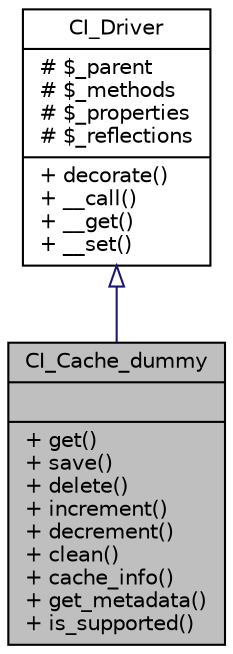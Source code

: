 digraph "CI_Cache_dummy"
{
 // LATEX_PDF_SIZE
  edge [fontname="Helvetica",fontsize="10",labelfontname="Helvetica",labelfontsize="10"];
  node [fontname="Helvetica",fontsize="10",shape=record];
  Node2 [label="{CI_Cache_dummy\n||+ get()\l+ save()\l+ delete()\l+ increment()\l+ decrement()\l+ clean()\l+ cache_info()\l+ get_metadata()\l+ is_supported()\l}",height=0.2,width=0.4,color="black", fillcolor="grey75", style="filled", fontcolor="black",tooltip=" "];
  Node3 -> Node2 [dir="back",color="midnightblue",fontsize="10",style="solid",arrowtail="onormal",fontname="Helvetica"];
  Node3 [label="{CI_Driver\n|# $_parent\l# $_methods\l# $_properties\l# $_reflections\l|+ decorate()\l+ __call()\l+ __get()\l+ __set()\l}",height=0.2,width=0.4,color="black", fillcolor="white", style="filled",URL="$class_c_i___driver.html",tooltip=" "];
}
